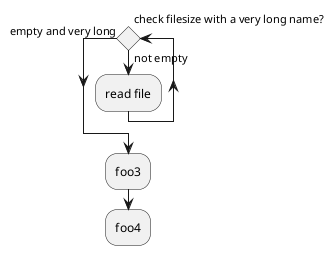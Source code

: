 {
  "sha1": "tp364tzzt5uiormv91wutit1uzdaf2u",
  "insertion": {
    "when": "2024-06-04T17:28:46.552Z",
    "user": "plantuml@gmail.com"
  }
}
@startuml
skinparam conditionStyle diamond
while (check filesize with a very long name?) is (not empty)
  :read file;
endwhile (empty and very long)
:foo3;
:foo4;
@enduml
